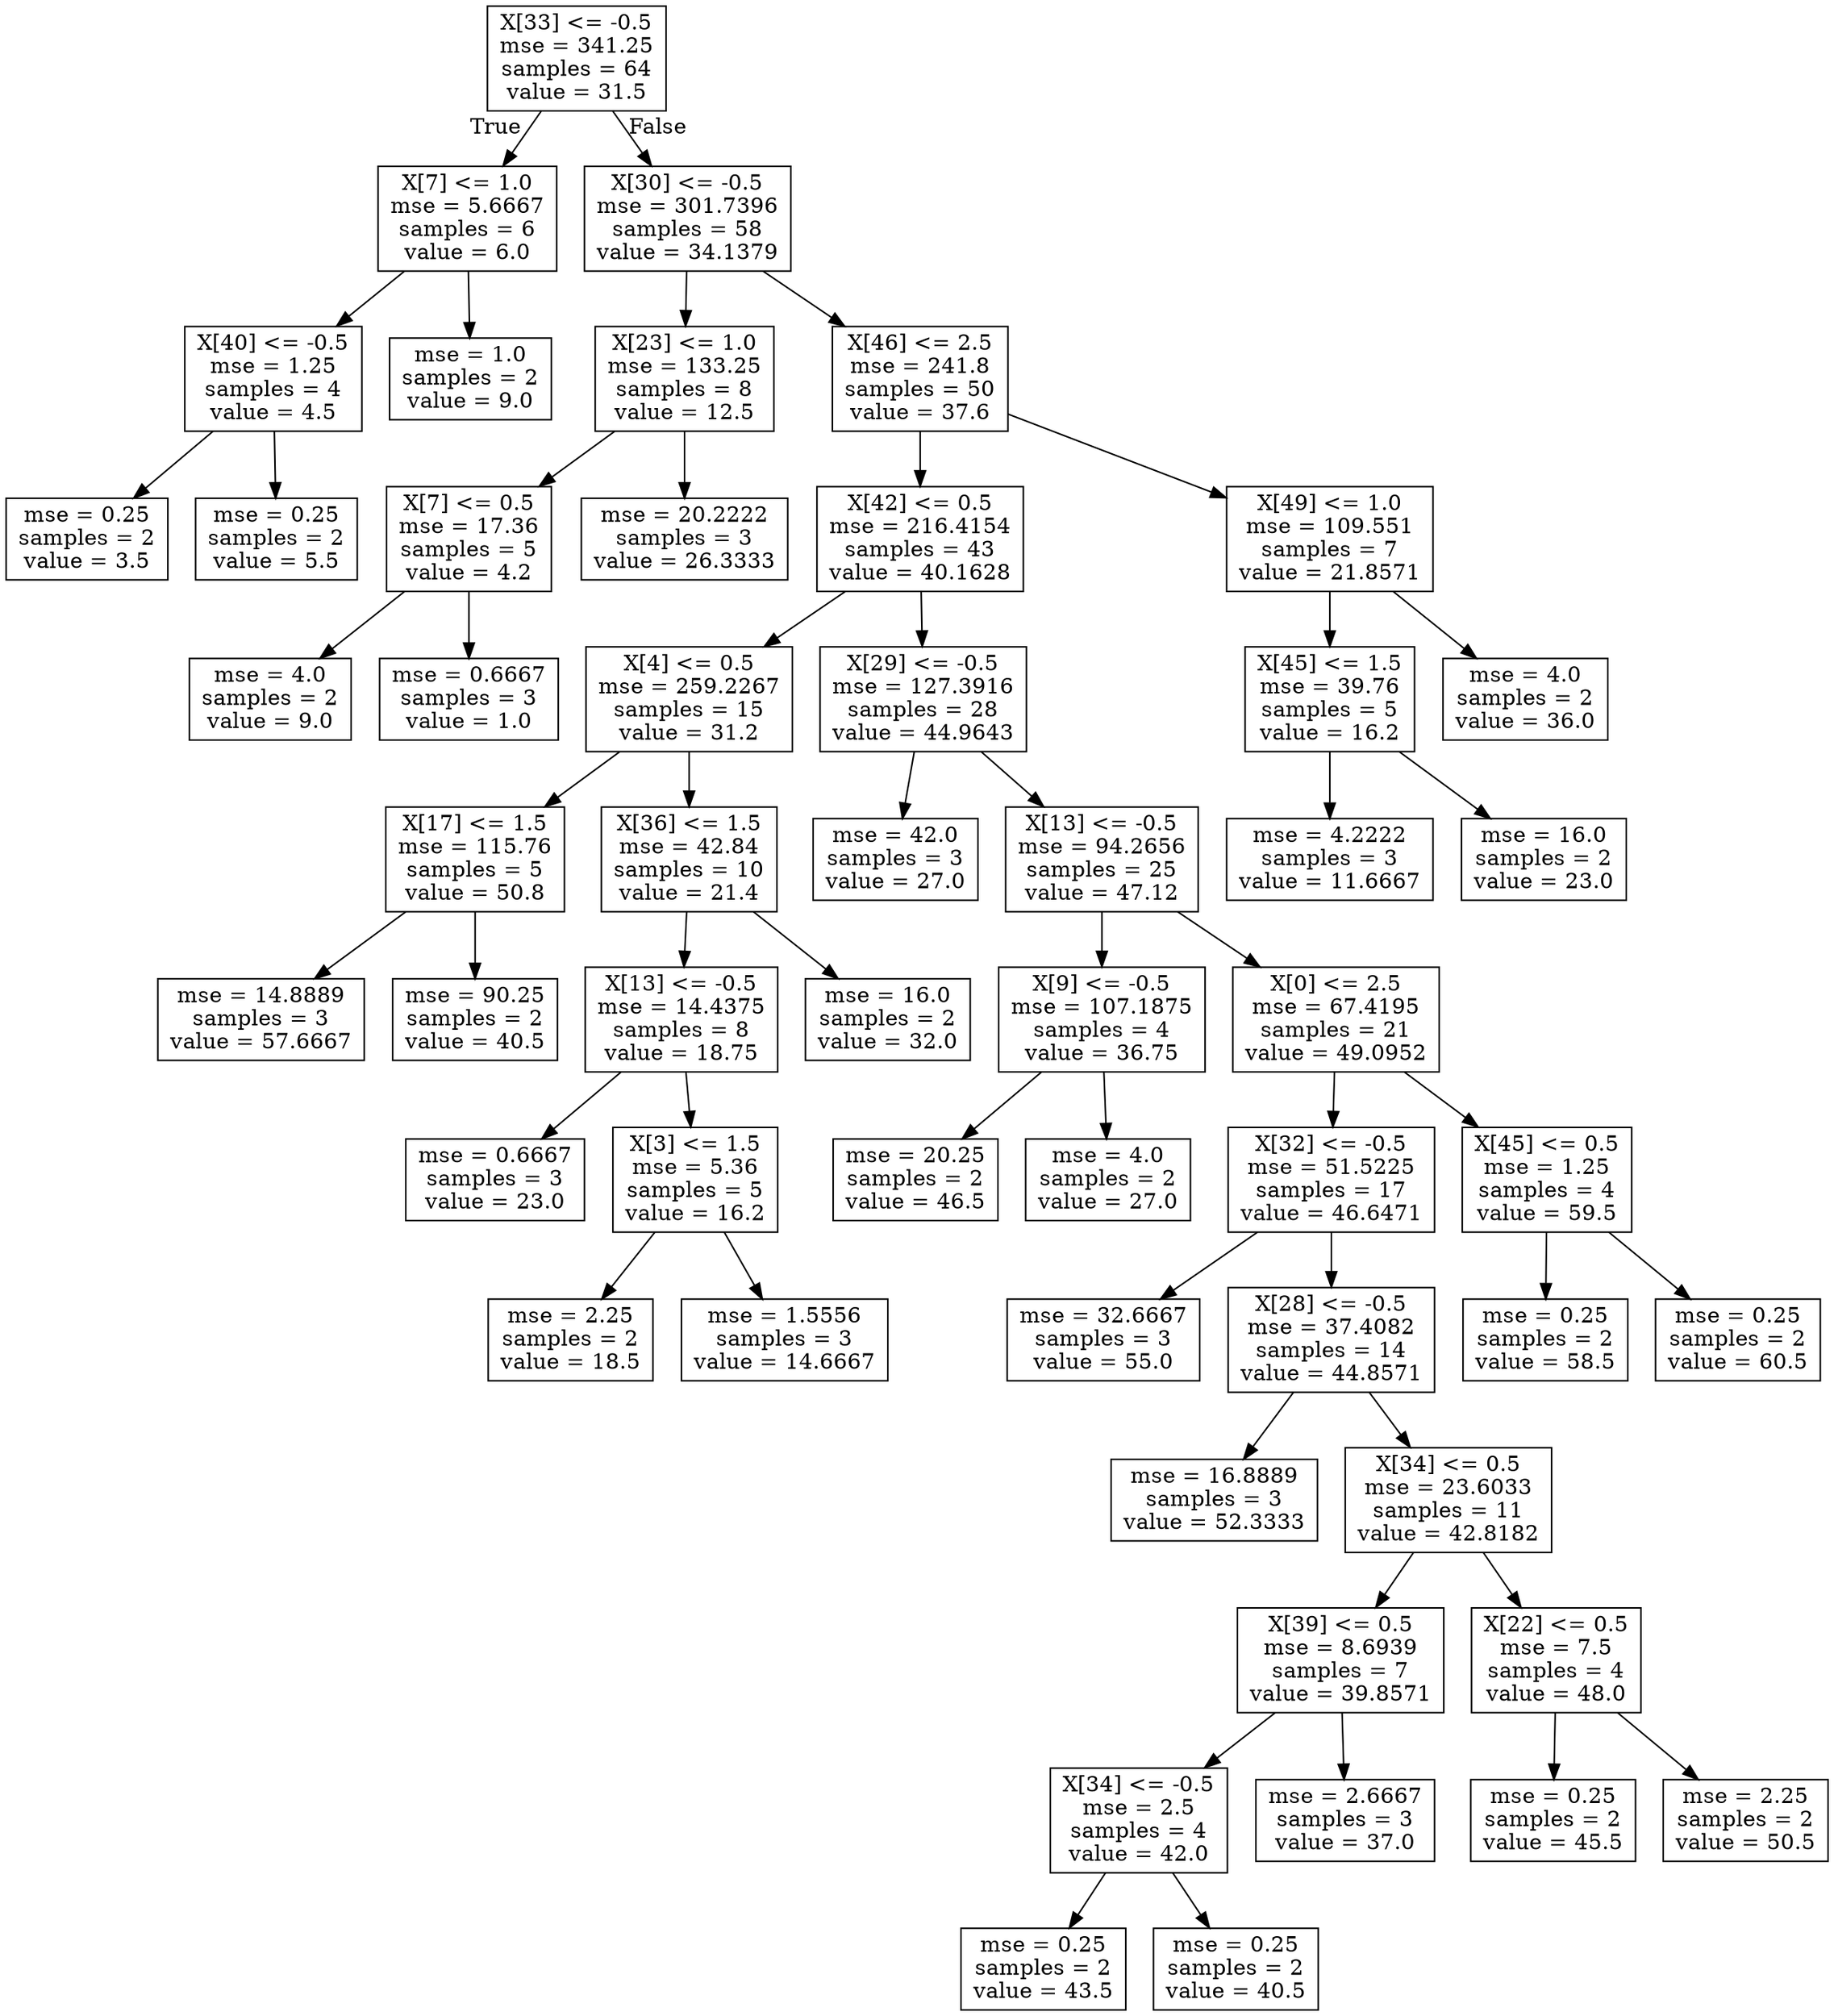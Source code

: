 digraph Tree {
node [shape=box] ;
0 [label="X[33] <= -0.5\nmse = 341.25\nsamples = 64\nvalue = 31.5"] ;
1 [label="X[7] <= 1.0\nmse = 5.6667\nsamples = 6\nvalue = 6.0"] ;
0 -> 1 [labeldistance=2.5, labelangle=45, headlabel="True"] ;
2 [label="X[40] <= -0.5\nmse = 1.25\nsamples = 4\nvalue = 4.5"] ;
1 -> 2 ;
3 [label="mse = 0.25\nsamples = 2\nvalue = 3.5"] ;
2 -> 3 ;
4 [label="mse = 0.25\nsamples = 2\nvalue = 5.5"] ;
2 -> 4 ;
5 [label="mse = 1.0\nsamples = 2\nvalue = 9.0"] ;
1 -> 5 ;
6 [label="X[30] <= -0.5\nmse = 301.7396\nsamples = 58\nvalue = 34.1379"] ;
0 -> 6 [labeldistance=2.5, labelangle=-45, headlabel="False"] ;
7 [label="X[23] <= 1.0\nmse = 133.25\nsamples = 8\nvalue = 12.5"] ;
6 -> 7 ;
8 [label="X[7] <= 0.5\nmse = 17.36\nsamples = 5\nvalue = 4.2"] ;
7 -> 8 ;
9 [label="mse = 4.0\nsamples = 2\nvalue = 9.0"] ;
8 -> 9 ;
10 [label="mse = 0.6667\nsamples = 3\nvalue = 1.0"] ;
8 -> 10 ;
11 [label="mse = 20.2222\nsamples = 3\nvalue = 26.3333"] ;
7 -> 11 ;
12 [label="X[46] <= 2.5\nmse = 241.8\nsamples = 50\nvalue = 37.6"] ;
6 -> 12 ;
13 [label="X[42] <= 0.5\nmse = 216.4154\nsamples = 43\nvalue = 40.1628"] ;
12 -> 13 ;
14 [label="X[4] <= 0.5\nmse = 259.2267\nsamples = 15\nvalue = 31.2"] ;
13 -> 14 ;
15 [label="X[17] <= 1.5\nmse = 115.76\nsamples = 5\nvalue = 50.8"] ;
14 -> 15 ;
16 [label="mse = 14.8889\nsamples = 3\nvalue = 57.6667"] ;
15 -> 16 ;
17 [label="mse = 90.25\nsamples = 2\nvalue = 40.5"] ;
15 -> 17 ;
18 [label="X[36] <= 1.5\nmse = 42.84\nsamples = 10\nvalue = 21.4"] ;
14 -> 18 ;
19 [label="X[13] <= -0.5\nmse = 14.4375\nsamples = 8\nvalue = 18.75"] ;
18 -> 19 ;
20 [label="mse = 0.6667\nsamples = 3\nvalue = 23.0"] ;
19 -> 20 ;
21 [label="X[3] <= 1.5\nmse = 5.36\nsamples = 5\nvalue = 16.2"] ;
19 -> 21 ;
22 [label="mse = 2.25\nsamples = 2\nvalue = 18.5"] ;
21 -> 22 ;
23 [label="mse = 1.5556\nsamples = 3\nvalue = 14.6667"] ;
21 -> 23 ;
24 [label="mse = 16.0\nsamples = 2\nvalue = 32.0"] ;
18 -> 24 ;
25 [label="X[29] <= -0.5\nmse = 127.3916\nsamples = 28\nvalue = 44.9643"] ;
13 -> 25 ;
26 [label="mse = 42.0\nsamples = 3\nvalue = 27.0"] ;
25 -> 26 ;
27 [label="X[13] <= -0.5\nmse = 94.2656\nsamples = 25\nvalue = 47.12"] ;
25 -> 27 ;
28 [label="X[9] <= -0.5\nmse = 107.1875\nsamples = 4\nvalue = 36.75"] ;
27 -> 28 ;
29 [label="mse = 20.25\nsamples = 2\nvalue = 46.5"] ;
28 -> 29 ;
30 [label="mse = 4.0\nsamples = 2\nvalue = 27.0"] ;
28 -> 30 ;
31 [label="X[0] <= 2.5\nmse = 67.4195\nsamples = 21\nvalue = 49.0952"] ;
27 -> 31 ;
32 [label="X[32] <= -0.5\nmse = 51.5225\nsamples = 17\nvalue = 46.6471"] ;
31 -> 32 ;
33 [label="mse = 32.6667\nsamples = 3\nvalue = 55.0"] ;
32 -> 33 ;
34 [label="X[28] <= -0.5\nmse = 37.4082\nsamples = 14\nvalue = 44.8571"] ;
32 -> 34 ;
35 [label="mse = 16.8889\nsamples = 3\nvalue = 52.3333"] ;
34 -> 35 ;
36 [label="X[34] <= 0.5\nmse = 23.6033\nsamples = 11\nvalue = 42.8182"] ;
34 -> 36 ;
37 [label="X[39] <= 0.5\nmse = 8.6939\nsamples = 7\nvalue = 39.8571"] ;
36 -> 37 ;
38 [label="X[34] <= -0.5\nmse = 2.5\nsamples = 4\nvalue = 42.0"] ;
37 -> 38 ;
39 [label="mse = 0.25\nsamples = 2\nvalue = 43.5"] ;
38 -> 39 ;
40 [label="mse = 0.25\nsamples = 2\nvalue = 40.5"] ;
38 -> 40 ;
41 [label="mse = 2.6667\nsamples = 3\nvalue = 37.0"] ;
37 -> 41 ;
42 [label="X[22] <= 0.5\nmse = 7.5\nsamples = 4\nvalue = 48.0"] ;
36 -> 42 ;
43 [label="mse = 0.25\nsamples = 2\nvalue = 45.5"] ;
42 -> 43 ;
44 [label="mse = 2.25\nsamples = 2\nvalue = 50.5"] ;
42 -> 44 ;
45 [label="X[45] <= 0.5\nmse = 1.25\nsamples = 4\nvalue = 59.5"] ;
31 -> 45 ;
46 [label="mse = 0.25\nsamples = 2\nvalue = 58.5"] ;
45 -> 46 ;
47 [label="mse = 0.25\nsamples = 2\nvalue = 60.5"] ;
45 -> 47 ;
48 [label="X[49] <= 1.0\nmse = 109.551\nsamples = 7\nvalue = 21.8571"] ;
12 -> 48 ;
49 [label="X[45] <= 1.5\nmse = 39.76\nsamples = 5\nvalue = 16.2"] ;
48 -> 49 ;
50 [label="mse = 4.2222\nsamples = 3\nvalue = 11.6667"] ;
49 -> 50 ;
51 [label="mse = 16.0\nsamples = 2\nvalue = 23.0"] ;
49 -> 51 ;
52 [label="mse = 4.0\nsamples = 2\nvalue = 36.0"] ;
48 -> 52 ;
}